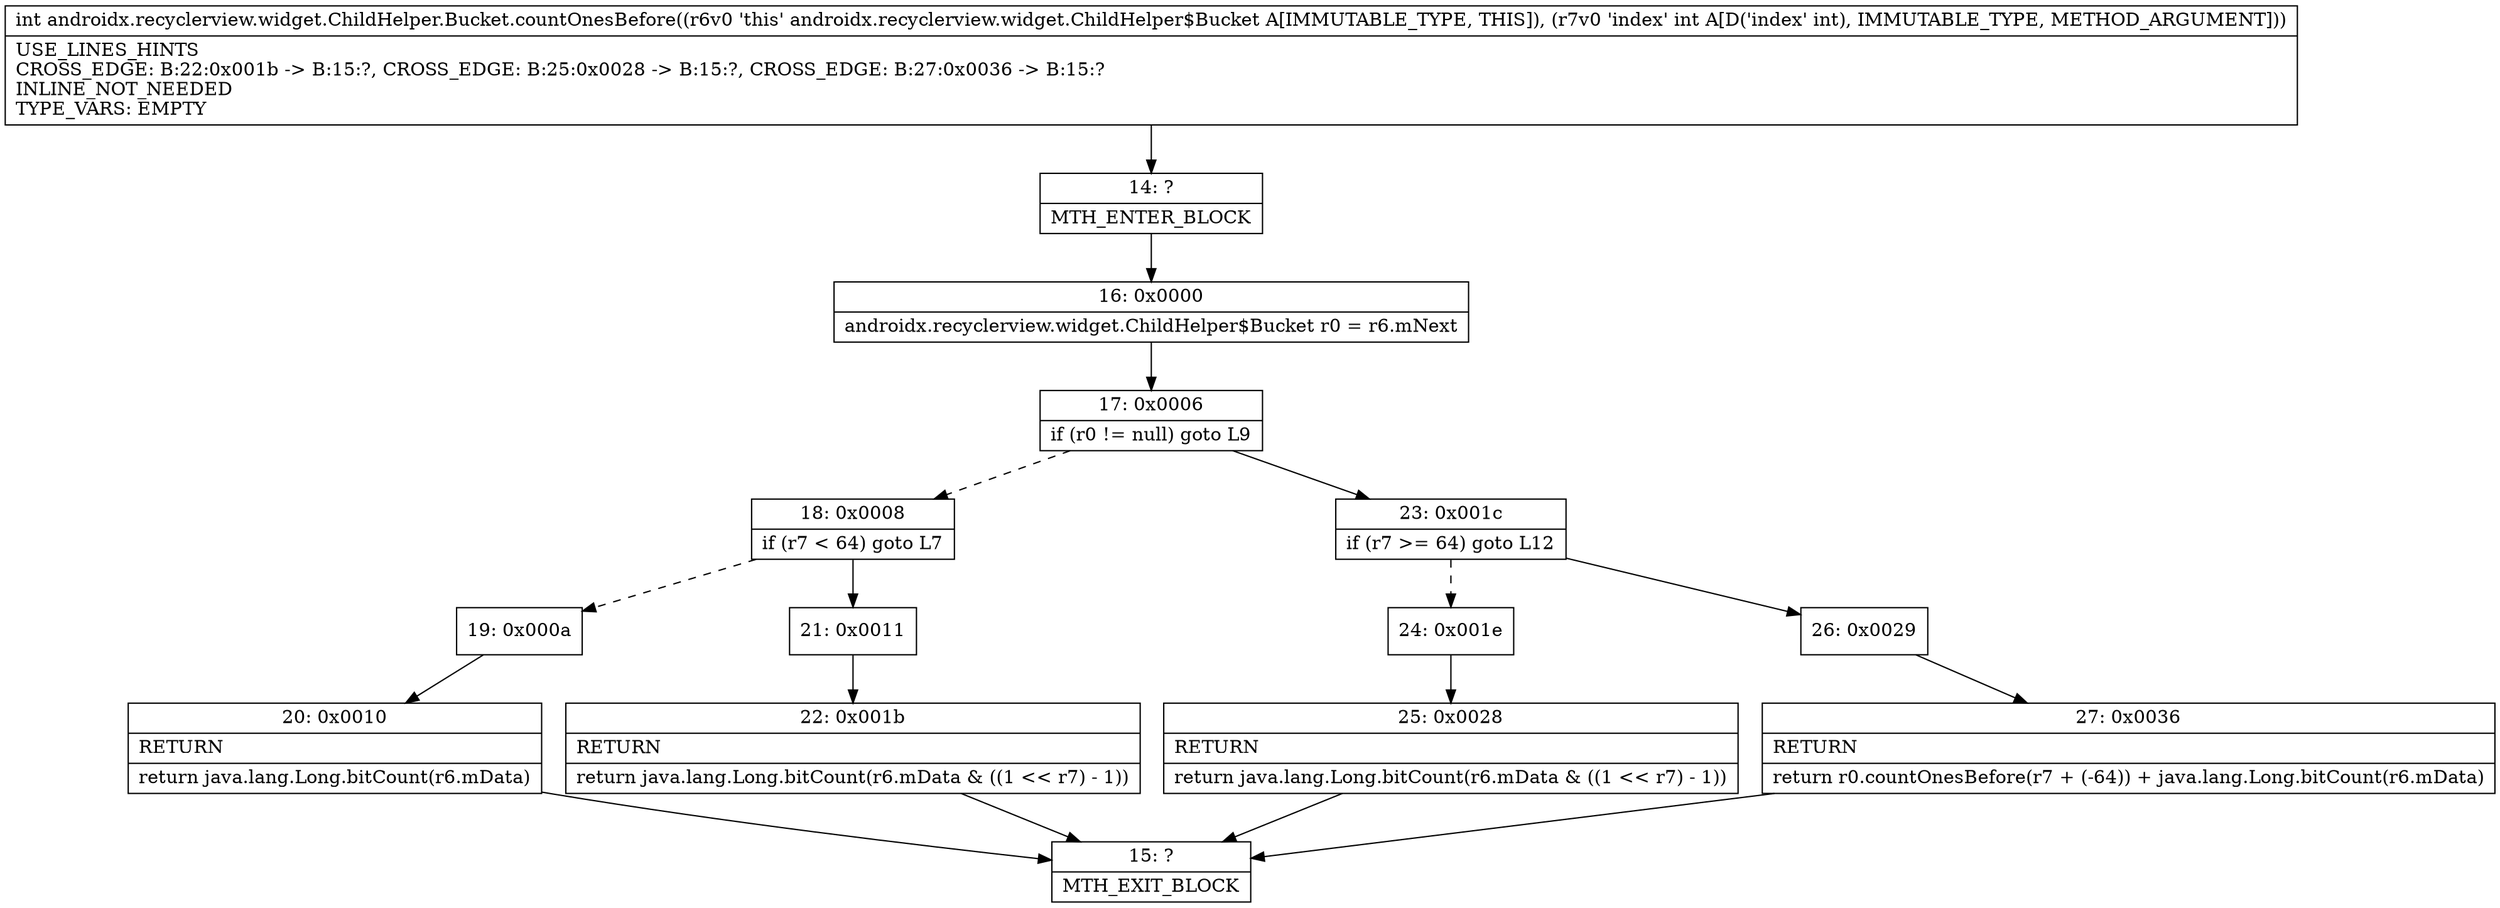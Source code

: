 digraph "CFG forandroidx.recyclerview.widget.ChildHelper.Bucket.countOnesBefore(I)I" {
Node_14 [shape=record,label="{14\:\ ?|MTH_ENTER_BLOCK\l}"];
Node_16 [shape=record,label="{16\:\ 0x0000|androidx.recyclerview.widget.ChildHelper$Bucket r0 = r6.mNext\l}"];
Node_17 [shape=record,label="{17\:\ 0x0006|if (r0 != null) goto L9\l}"];
Node_18 [shape=record,label="{18\:\ 0x0008|if (r7 \< 64) goto L7\l}"];
Node_19 [shape=record,label="{19\:\ 0x000a}"];
Node_20 [shape=record,label="{20\:\ 0x0010|RETURN\l|return java.lang.Long.bitCount(r6.mData)\l}"];
Node_15 [shape=record,label="{15\:\ ?|MTH_EXIT_BLOCK\l}"];
Node_21 [shape=record,label="{21\:\ 0x0011}"];
Node_22 [shape=record,label="{22\:\ 0x001b|RETURN\l|return java.lang.Long.bitCount(r6.mData & ((1 \<\< r7) \- 1))\l}"];
Node_23 [shape=record,label="{23\:\ 0x001c|if (r7 \>= 64) goto L12\l}"];
Node_24 [shape=record,label="{24\:\ 0x001e}"];
Node_25 [shape=record,label="{25\:\ 0x0028|RETURN\l|return java.lang.Long.bitCount(r6.mData & ((1 \<\< r7) \- 1))\l}"];
Node_26 [shape=record,label="{26\:\ 0x0029}"];
Node_27 [shape=record,label="{27\:\ 0x0036|RETURN\l|return r0.countOnesBefore(r7 + (\-64)) + java.lang.Long.bitCount(r6.mData)\l}"];
MethodNode[shape=record,label="{int androidx.recyclerview.widget.ChildHelper.Bucket.countOnesBefore((r6v0 'this' androidx.recyclerview.widget.ChildHelper$Bucket A[IMMUTABLE_TYPE, THIS]), (r7v0 'index' int A[D('index' int), IMMUTABLE_TYPE, METHOD_ARGUMENT]))  | USE_LINES_HINTS\lCROSS_EDGE: B:22:0x001b \-\> B:15:?, CROSS_EDGE: B:25:0x0028 \-\> B:15:?, CROSS_EDGE: B:27:0x0036 \-\> B:15:?\lINLINE_NOT_NEEDED\lTYPE_VARS: EMPTY\l}"];
MethodNode -> Node_14;Node_14 -> Node_16;
Node_16 -> Node_17;
Node_17 -> Node_18[style=dashed];
Node_17 -> Node_23;
Node_18 -> Node_19[style=dashed];
Node_18 -> Node_21;
Node_19 -> Node_20;
Node_20 -> Node_15;
Node_21 -> Node_22;
Node_22 -> Node_15;
Node_23 -> Node_24[style=dashed];
Node_23 -> Node_26;
Node_24 -> Node_25;
Node_25 -> Node_15;
Node_26 -> Node_27;
Node_27 -> Node_15;
}

